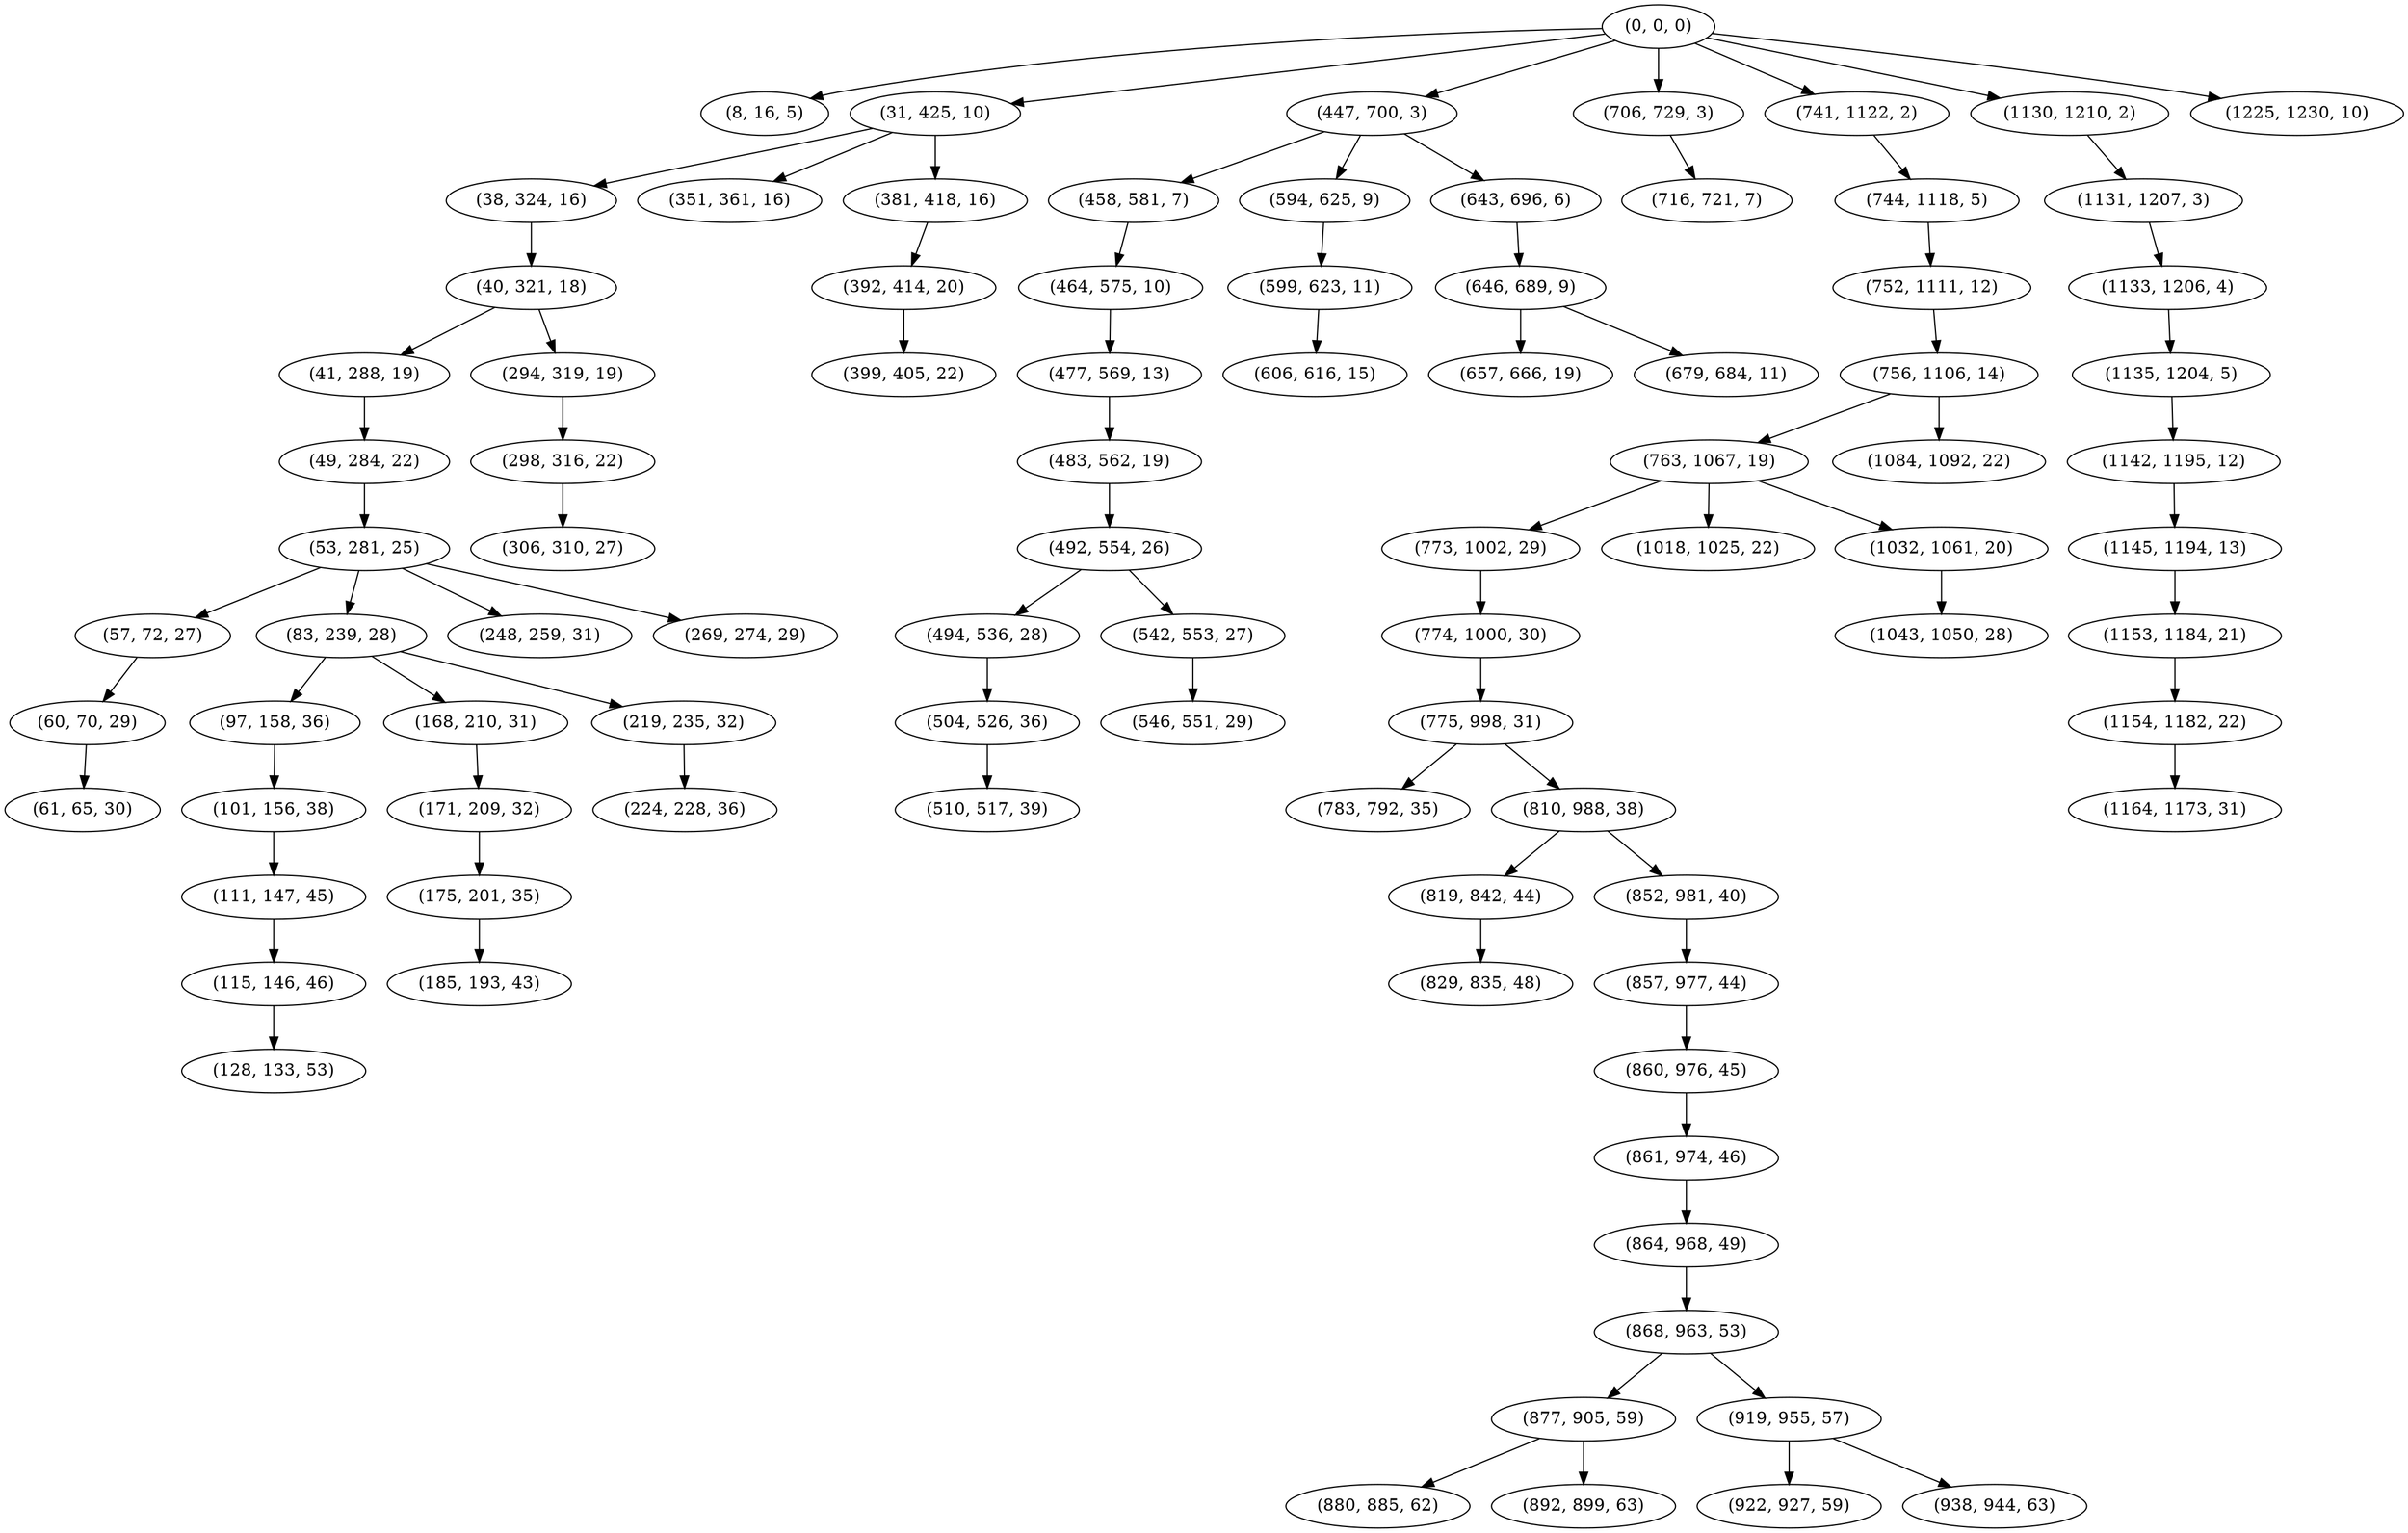 digraph tree {
    "(0, 0, 0)";
    "(8, 16, 5)";
    "(31, 425, 10)";
    "(38, 324, 16)";
    "(40, 321, 18)";
    "(41, 288, 19)";
    "(49, 284, 22)";
    "(53, 281, 25)";
    "(57, 72, 27)";
    "(60, 70, 29)";
    "(61, 65, 30)";
    "(83, 239, 28)";
    "(97, 158, 36)";
    "(101, 156, 38)";
    "(111, 147, 45)";
    "(115, 146, 46)";
    "(128, 133, 53)";
    "(168, 210, 31)";
    "(171, 209, 32)";
    "(175, 201, 35)";
    "(185, 193, 43)";
    "(219, 235, 32)";
    "(224, 228, 36)";
    "(248, 259, 31)";
    "(269, 274, 29)";
    "(294, 319, 19)";
    "(298, 316, 22)";
    "(306, 310, 27)";
    "(351, 361, 16)";
    "(381, 418, 16)";
    "(392, 414, 20)";
    "(399, 405, 22)";
    "(447, 700, 3)";
    "(458, 581, 7)";
    "(464, 575, 10)";
    "(477, 569, 13)";
    "(483, 562, 19)";
    "(492, 554, 26)";
    "(494, 536, 28)";
    "(504, 526, 36)";
    "(510, 517, 39)";
    "(542, 553, 27)";
    "(546, 551, 29)";
    "(594, 625, 9)";
    "(599, 623, 11)";
    "(606, 616, 15)";
    "(643, 696, 6)";
    "(646, 689, 9)";
    "(657, 666, 19)";
    "(679, 684, 11)";
    "(706, 729, 3)";
    "(716, 721, 7)";
    "(741, 1122, 2)";
    "(744, 1118, 5)";
    "(752, 1111, 12)";
    "(756, 1106, 14)";
    "(763, 1067, 19)";
    "(773, 1002, 29)";
    "(774, 1000, 30)";
    "(775, 998, 31)";
    "(783, 792, 35)";
    "(810, 988, 38)";
    "(819, 842, 44)";
    "(829, 835, 48)";
    "(852, 981, 40)";
    "(857, 977, 44)";
    "(860, 976, 45)";
    "(861, 974, 46)";
    "(864, 968, 49)";
    "(868, 963, 53)";
    "(877, 905, 59)";
    "(880, 885, 62)";
    "(892, 899, 63)";
    "(919, 955, 57)";
    "(922, 927, 59)";
    "(938, 944, 63)";
    "(1018, 1025, 22)";
    "(1032, 1061, 20)";
    "(1043, 1050, 28)";
    "(1084, 1092, 22)";
    "(1130, 1210, 2)";
    "(1131, 1207, 3)";
    "(1133, 1206, 4)";
    "(1135, 1204, 5)";
    "(1142, 1195, 12)";
    "(1145, 1194, 13)";
    "(1153, 1184, 21)";
    "(1154, 1182, 22)";
    "(1164, 1173, 31)";
    "(1225, 1230, 10)";
    "(0, 0, 0)" -> "(8, 16, 5)";
    "(0, 0, 0)" -> "(31, 425, 10)";
    "(0, 0, 0)" -> "(447, 700, 3)";
    "(0, 0, 0)" -> "(706, 729, 3)";
    "(0, 0, 0)" -> "(741, 1122, 2)";
    "(0, 0, 0)" -> "(1130, 1210, 2)";
    "(0, 0, 0)" -> "(1225, 1230, 10)";
    "(31, 425, 10)" -> "(38, 324, 16)";
    "(31, 425, 10)" -> "(351, 361, 16)";
    "(31, 425, 10)" -> "(381, 418, 16)";
    "(38, 324, 16)" -> "(40, 321, 18)";
    "(40, 321, 18)" -> "(41, 288, 19)";
    "(40, 321, 18)" -> "(294, 319, 19)";
    "(41, 288, 19)" -> "(49, 284, 22)";
    "(49, 284, 22)" -> "(53, 281, 25)";
    "(53, 281, 25)" -> "(57, 72, 27)";
    "(53, 281, 25)" -> "(83, 239, 28)";
    "(53, 281, 25)" -> "(248, 259, 31)";
    "(53, 281, 25)" -> "(269, 274, 29)";
    "(57, 72, 27)" -> "(60, 70, 29)";
    "(60, 70, 29)" -> "(61, 65, 30)";
    "(83, 239, 28)" -> "(97, 158, 36)";
    "(83, 239, 28)" -> "(168, 210, 31)";
    "(83, 239, 28)" -> "(219, 235, 32)";
    "(97, 158, 36)" -> "(101, 156, 38)";
    "(101, 156, 38)" -> "(111, 147, 45)";
    "(111, 147, 45)" -> "(115, 146, 46)";
    "(115, 146, 46)" -> "(128, 133, 53)";
    "(168, 210, 31)" -> "(171, 209, 32)";
    "(171, 209, 32)" -> "(175, 201, 35)";
    "(175, 201, 35)" -> "(185, 193, 43)";
    "(219, 235, 32)" -> "(224, 228, 36)";
    "(294, 319, 19)" -> "(298, 316, 22)";
    "(298, 316, 22)" -> "(306, 310, 27)";
    "(381, 418, 16)" -> "(392, 414, 20)";
    "(392, 414, 20)" -> "(399, 405, 22)";
    "(447, 700, 3)" -> "(458, 581, 7)";
    "(447, 700, 3)" -> "(594, 625, 9)";
    "(447, 700, 3)" -> "(643, 696, 6)";
    "(458, 581, 7)" -> "(464, 575, 10)";
    "(464, 575, 10)" -> "(477, 569, 13)";
    "(477, 569, 13)" -> "(483, 562, 19)";
    "(483, 562, 19)" -> "(492, 554, 26)";
    "(492, 554, 26)" -> "(494, 536, 28)";
    "(492, 554, 26)" -> "(542, 553, 27)";
    "(494, 536, 28)" -> "(504, 526, 36)";
    "(504, 526, 36)" -> "(510, 517, 39)";
    "(542, 553, 27)" -> "(546, 551, 29)";
    "(594, 625, 9)" -> "(599, 623, 11)";
    "(599, 623, 11)" -> "(606, 616, 15)";
    "(643, 696, 6)" -> "(646, 689, 9)";
    "(646, 689, 9)" -> "(657, 666, 19)";
    "(646, 689, 9)" -> "(679, 684, 11)";
    "(706, 729, 3)" -> "(716, 721, 7)";
    "(741, 1122, 2)" -> "(744, 1118, 5)";
    "(744, 1118, 5)" -> "(752, 1111, 12)";
    "(752, 1111, 12)" -> "(756, 1106, 14)";
    "(756, 1106, 14)" -> "(763, 1067, 19)";
    "(756, 1106, 14)" -> "(1084, 1092, 22)";
    "(763, 1067, 19)" -> "(773, 1002, 29)";
    "(763, 1067, 19)" -> "(1018, 1025, 22)";
    "(763, 1067, 19)" -> "(1032, 1061, 20)";
    "(773, 1002, 29)" -> "(774, 1000, 30)";
    "(774, 1000, 30)" -> "(775, 998, 31)";
    "(775, 998, 31)" -> "(783, 792, 35)";
    "(775, 998, 31)" -> "(810, 988, 38)";
    "(810, 988, 38)" -> "(819, 842, 44)";
    "(810, 988, 38)" -> "(852, 981, 40)";
    "(819, 842, 44)" -> "(829, 835, 48)";
    "(852, 981, 40)" -> "(857, 977, 44)";
    "(857, 977, 44)" -> "(860, 976, 45)";
    "(860, 976, 45)" -> "(861, 974, 46)";
    "(861, 974, 46)" -> "(864, 968, 49)";
    "(864, 968, 49)" -> "(868, 963, 53)";
    "(868, 963, 53)" -> "(877, 905, 59)";
    "(868, 963, 53)" -> "(919, 955, 57)";
    "(877, 905, 59)" -> "(880, 885, 62)";
    "(877, 905, 59)" -> "(892, 899, 63)";
    "(919, 955, 57)" -> "(922, 927, 59)";
    "(919, 955, 57)" -> "(938, 944, 63)";
    "(1032, 1061, 20)" -> "(1043, 1050, 28)";
    "(1130, 1210, 2)" -> "(1131, 1207, 3)";
    "(1131, 1207, 3)" -> "(1133, 1206, 4)";
    "(1133, 1206, 4)" -> "(1135, 1204, 5)";
    "(1135, 1204, 5)" -> "(1142, 1195, 12)";
    "(1142, 1195, 12)" -> "(1145, 1194, 13)";
    "(1145, 1194, 13)" -> "(1153, 1184, 21)";
    "(1153, 1184, 21)" -> "(1154, 1182, 22)";
    "(1154, 1182, 22)" -> "(1164, 1173, 31)";
}

